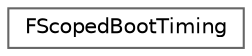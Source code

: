 digraph "Graphical Class Hierarchy"
{
 // INTERACTIVE_SVG=YES
 // LATEX_PDF_SIZE
  bgcolor="transparent";
  edge [fontname=Helvetica,fontsize=10,labelfontname=Helvetica,labelfontsize=10];
  node [fontname=Helvetica,fontsize=10,shape=box,height=0.2,width=0.4];
  rankdir="LR";
  Node0 [id="Node000000",label="FScopedBootTiming",height=0.2,width=0.4,color="grey40", fillcolor="white", style="filled",URL="$d9/d5b/structFScopedBootTiming.html",tooltip=" "];
}
